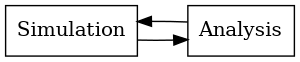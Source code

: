 digraph G {
	size ="2,2";
	rankdir=LR;
    Simulation [shape=box];
	node [shape=box];
	Simulation -> Analysis;
	Analysis -> Simulation;
}